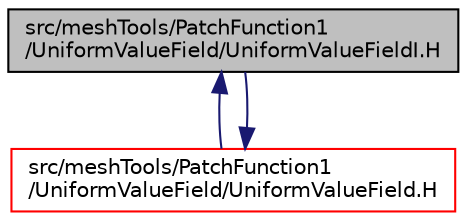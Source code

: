 digraph "src/meshTools/PatchFunction1/UniformValueField/UniformValueFieldI.H"
{
  bgcolor="transparent";
  edge [fontname="Helvetica",fontsize="10",labelfontname="Helvetica",labelfontsize="10"];
  node [fontname="Helvetica",fontsize="10",shape=record];
  Node1 [label="src/meshTools/PatchFunction1\l/UniformValueField/UniformValueFieldI.H",height=0.2,width=0.4,color="black", fillcolor="grey75", style="filled" fontcolor="black"];
  Node1 -> Node2 [dir="back",color="midnightblue",fontsize="10",style="solid",fontname="Helvetica"];
  Node2 [label="src/meshTools/PatchFunction1\l/UniformValueField/UniformValueField.H",height=0.2,width=0.4,color="red",URL="$UniformValueField_8H.html"];
  Node2 -> Node1 [dir="back",color="midnightblue",fontsize="10",style="solid",fontname="Helvetica"];
}
